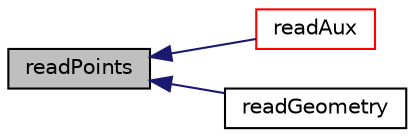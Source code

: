 digraph "readPoints"
{
  bgcolor="transparent";
  edge [fontname="Helvetica",fontsize="10",labelfontname="Helvetica",labelfontsize="10"];
  node [fontname="Helvetica",fontsize="10",shape=record];
  rankdir="LR";
  Node1 [label="readPoints",height=0.2,width=0.4,color="black", fillcolor="grey75", style="filled", fontcolor="black"];
  Node1 -> Node2 [dir="back",color="midnightblue",fontsize="10",style="solid",fontname="Helvetica"];
  Node2 [label="readAux",height=0.2,width=0.4,color="red",URL="$a02517.html#afacb9df6d152538da046860c73b53902",tooltip="Read auxiliary data from constant/{boundaryRegion,cellTable}. "];
  Node1 -> Node3 [dir="back",color="midnightblue",fontsize="10",style="solid",fontname="Helvetica"];
  Node3 [label="readGeometry",height=0.2,width=0.4,color="black",URL="$a02517.html#a90083fbdf90aae15592149e61ec55174",tooltip="Read the mesh from the file(s) "];
}
